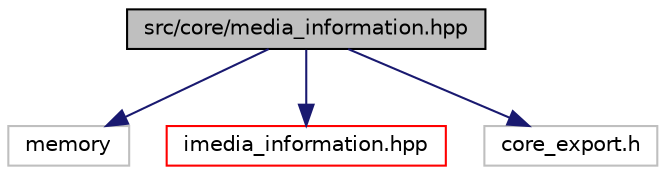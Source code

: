 digraph "src/core/media_information.hpp"
{
 // LATEX_PDF_SIZE
  edge [fontname="Helvetica",fontsize="10",labelfontname="Helvetica",labelfontsize="10"];
  node [fontname="Helvetica",fontsize="10",shape=record];
  Node1 [label="src/core/media_information.hpp",height=0.2,width=0.4,color="black", fillcolor="grey75", style="filled", fontcolor="black",tooltip=" "];
  Node1 -> Node2 [color="midnightblue",fontsize="10",style="solid",fontname="Helvetica"];
  Node2 [label="memory",height=0.2,width=0.4,color="grey75", fillcolor="white", style="filled",tooltip=" "];
  Node1 -> Node3 [color="midnightblue",fontsize="10",style="solid",fontname="Helvetica"];
  Node3 [label="imedia_information.hpp",height=0.2,width=0.4,color="red", fillcolor="white", style="filled",URL="$imedia__information_8hpp.html",tooltip=" "];
  Node1 -> Node8 [color="midnightblue",fontsize="10",style="solid",fontname="Helvetica"];
  Node8 [label="core_export.h",height=0.2,width=0.4,color="grey75", fillcolor="white", style="filled",tooltip=" "];
}
